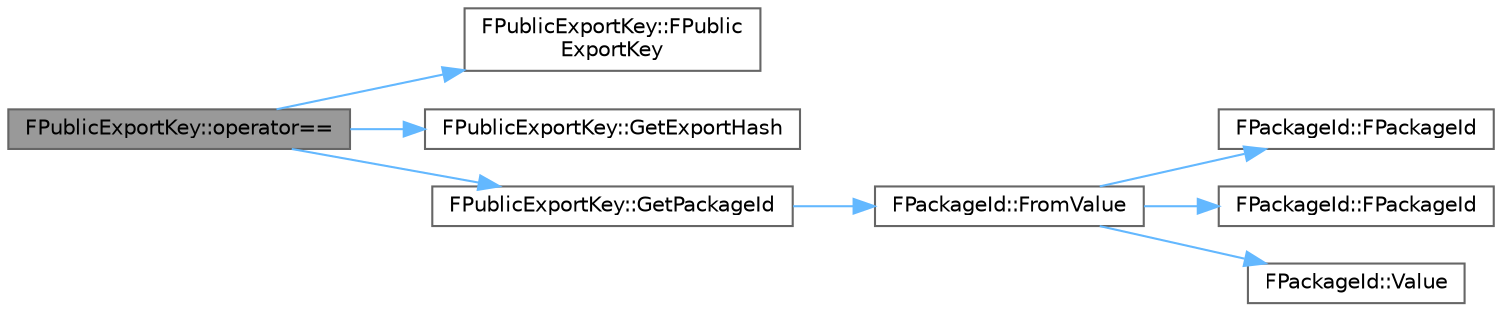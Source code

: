 digraph "FPublicExportKey::operator=="
{
 // INTERACTIVE_SVG=YES
 // LATEX_PDF_SIZE
  bgcolor="transparent";
  edge [fontname=Helvetica,fontsize=10,labelfontname=Helvetica,labelfontsize=10];
  node [fontname=Helvetica,fontsize=10,shape=box,height=0.2,width=0.4];
  rankdir="LR";
  Node1 [id="Node000001",label="FPublicExportKey::operator==",height=0.2,width=0.4,color="gray40", fillcolor="grey60", style="filled", fontcolor="black",tooltip=" "];
  Node1 -> Node2 [id="edge1_Node000001_Node000002",color="steelblue1",style="solid",tooltip=" "];
  Node2 [id="Node000002",label="FPublicExportKey::FPublic\lExportKey",height=0.2,width=0.4,color="grey40", fillcolor="white", style="filled",URL="$d5/d5b/classFPublicExportKey.html#aaea85f4d42e7c048a6cad0e2d5a950cd",tooltip=" "];
  Node1 -> Node3 [id="edge2_Node000001_Node000003",color="steelblue1",style="solid",tooltip=" "];
  Node3 [id="Node000003",label="FPublicExportKey::GetExportHash",height=0.2,width=0.4,color="grey40", fillcolor="white", style="filled",URL="$d5/d5b/classFPublicExportKey.html#adba0d11120521beaaad09de4179242ce",tooltip=" "];
  Node1 -> Node4 [id="edge3_Node000001_Node000004",color="steelblue1",style="solid",tooltip=" "];
  Node4 [id="Node000004",label="FPublicExportKey::GetPackageId",height=0.2,width=0.4,color="grey40", fillcolor="white", style="filled",URL="$d5/d5b/classFPublicExportKey.html#adce85bdbe65a7660bdea77eadaa710d3",tooltip=" "];
  Node4 -> Node5 [id="edge4_Node000004_Node000005",color="steelblue1",style="solid",tooltip=" "];
  Node5 [id="Node000005",label="FPackageId::FromValue",height=0.2,width=0.4,color="grey40", fillcolor="white", style="filled",URL="$d3/dc8/classFPackageId.html#a264ebd51382c11aa51cd9f4fe6cbbbc4",tooltip=" "];
  Node5 -> Node6 [id="edge5_Node000005_Node000006",color="steelblue1",style="solid",tooltip=" "];
  Node6 [id="Node000006",label="FPackageId::FPackageId",height=0.2,width=0.4,color="grey40", fillcolor="white", style="filled",URL="$d3/dc8/classFPackageId.html#a9db4fe1247d368c8628fa88e0ff1ac3b",tooltip=" "];
  Node5 -> Node7 [id="edge6_Node000005_Node000007",color="steelblue1",style="solid",tooltip=" "];
  Node7 [id="Node000007",label="FPackageId::FPackageId",height=0.2,width=0.4,color="grey40", fillcolor="white", style="filled",URL="$d3/dc8/classFPackageId.html#a42a57794b3b0ebfae634e5fe8490c71a",tooltip=" "];
  Node5 -> Node8 [id="edge7_Node000005_Node000008",color="steelblue1",style="solid",tooltip=" "];
  Node8 [id="Node000008",label="FPackageId::Value",height=0.2,width=0.4,color="grey40", fillcolor="white", style="filled",URL="$d3/dc8/classFPackageId.html#abb78359639780063f1c6424a196df3e5",tooltip=" "];
}

